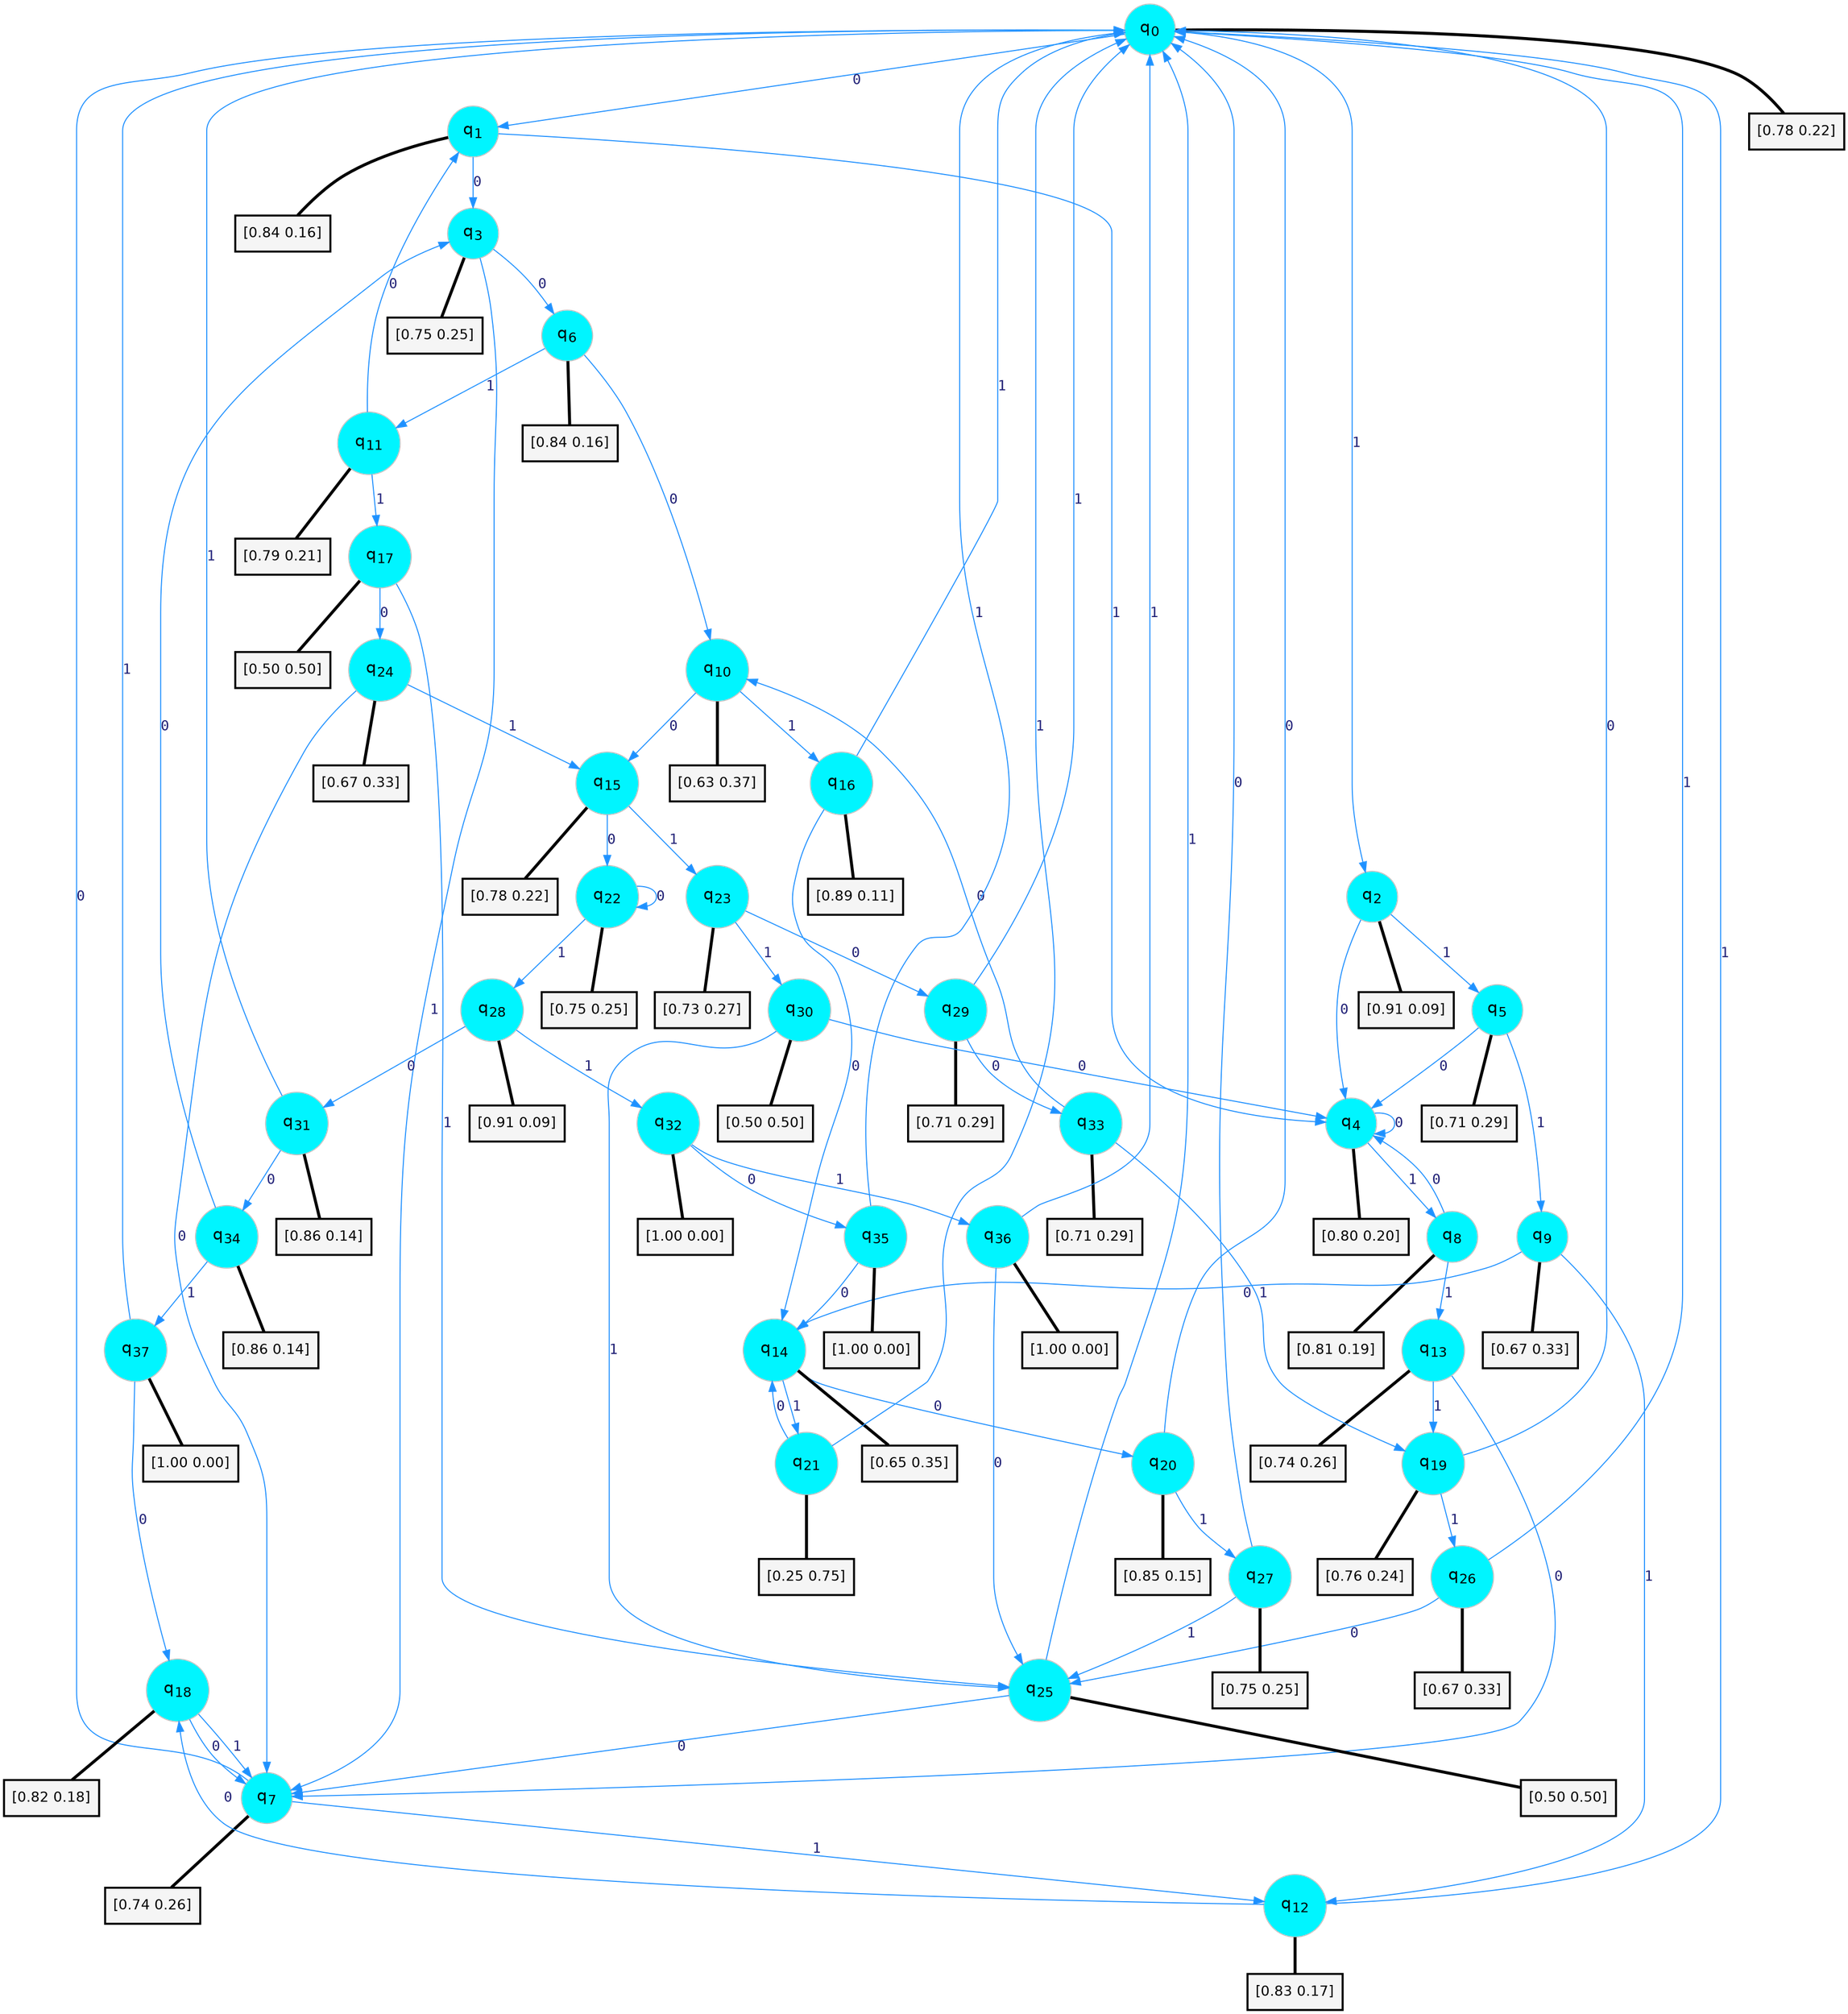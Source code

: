 digraph G {
graph [
bgcolor=transparent, dpi=300, rankdir=TD, size="40,25"];
node [
color=gray, fillcolor=turquoise1, fontcolor=black, fontname=Helvetica, fontsize=16, fontweight=bold, shape=circle, style=filled];
edge [
arrowsize=1, color=dodgerblue1, fontcolor=midnightblue, fontname=courier, fontweight=bold, penwidth=1, style=solid, weight=20];
0[label=<q<SUB>0</SUB>>];
1[label=<q<SUB>1</SUB>>];
2[label=<q<SUB>2</SUB>>];
3[label=<q<SUB>3</SUB>>];
4[label=<q<SUB>4</SUB>>];
5[label=<q<SUB>5</SUB>>];
6[label=<q<SUB>6</SUB>>];
7[label=<q<SUB>7</SUB>>];
8[label=<q<SUB>8</SUB>>];
9[label=<q<SUB>9</SUB>>];
10[label=<q<SUB>10</SUB>>];
11[label=<q<SUB>11</SUB>>];
12[label=<q<SUB>12</SUB>>];
13[label=<q<SUB>13</SUB>>];
14[label=<q<SUB>14</SUB>>];
15[label=<q<SUB>15</SUB>>];
16[label=<q<SUB>16</SUB>>];
17[label=<q<SUB>17</SUB>>];
18[label=<q<SUB>18</SUB>>];
19[label=<q<SUB>19</SUB>>];
20[label=<q<SUB>20</SUB>>];
21[label=<q<SUB>21</SUB>>];
22[label=<q<SUB>22</SUB>>];
23[label=<q<SUB>23</SUB>>];
24[label=<q<SUB>24</SUB>>];
25[label=<q<SUB>25</SUB>>];
26[label=<q<SUB>26</SUB>>];
27[label=<q<SUB>27</SUB>>];
28[label=<q<SUB>28</SUB>>];
29[label=<q<SUB>29</SUB>>];
30[label=<q<SUB>30</SUB>>];
31[label=<q<SUB>31</SUB>>];
32[label=<q<SUB>32</SUB>>];
33[label=<q<SUB>33</SUB>>];
34[label=<q<SUB>34</SUB>>];
35[label=<q<SUB>35</SUB>>];
36[label=<q<SUB>36</SUB>>];
37[label=<q<SUB>37</SUB>>];
38[label="[0.78 0.22]", shape=box,fontcolor=black, fontname=Helvetica, fontsize=14, penwidth=2, fillcolor=whitesmoke,color=black];
39[label="[0.84 0.16]", shape=box,fontcolor=black, fontname=Helvetica, fontsize=14, penwidth=2, fillcolor=whitesmoke,color=black];
40[label="[0.91 0.09]", shape=box,fontcolor=black, fontname=Helvetica, fontsize=14, penwidth=2, fillcolor=whitesmoke,color=black];
41[label="[0.75 0.25]", shape=box,fontcolor=black, fontname=Helvetica, fontsize=14, penwidth=2, fillcolor=whitesmoke,color=black];
42[label="[0.80 0.20]", shape=box,fontcolor=black, fontname=Helvetica, fontsize=14, penwidth=2, fillcolor=whitesmoke,color=black];
43[label="[0.71 0.29]", shape=box,fontcolor=black, fontname=Helvetica, fontsize=14, penwidth=2, fillcolor=whitesmoke,color=black];
44[label="[0.84 0.16]", shape=box,fontcolor=black, fontname=Helvetica, fontsize=14, penwidth=2, fillcolor=whitesmoke,color=black];
45[label="[0.74 0.26]", shape=box,fontcolor=black, fontname=Helvetica, fontsize=14, penwidth=2, fillcolor=whitesmoke,color=black];
46[label="[0.81 0.19]", shape=box,fontcolor=black, fontname=Helvetica, fontsize=14, penwidth=2, fillcolor=whitesmoke,color=black];
47[label="[0.67 0.33]", shape=box,fontcolor=black, fontname=Helvetica, fontsize=14, penwidth=2, fillcolor=whitesmoke,color=black];
48[label="[0.63 0.37]", shape=box,fontcolor=black, fontname=Helvetica, fontsize=14, penwidth=2, fillcolor=whitesmoke,color=black];
49[label="[0.79 0.21]", shape=box,fontcolor=black, fontname=Helvetica, fontsize=14, penwidth=2, fillcolor=whitesmoke,color=black];
50[label="[0.83 0.17]", shape=box,fontcolor=black, fontname=Helvetica, fontsize=14, penwidth=2, fillcolor=whitesmoke,color=black];
51[label="[0.74 0.26]", shape=box,fontcolor=black, fontname=Helvetica, fontsize=14, penwidth=2, fillcolor=whitesmoke,color=black];
52[label="[0.65 0.35]", shape=box,fontcolor=black, fontname=Helvetica, fontsize=14, penwidth=2, fillcolor=whitesmoke,color=black];
53[label="[0.78 0.22]", shape=box,fontcolor=black, fontname=Helvetica, fontsize=14, penwidth=2, fillcolor=whitesmoke,color=black];
54[label="[0.89 0.11]", shape=box,fontcolor=black, fontname=Helvetica, fontsize=14, penwidth=2, fillcolor=whitesmoke,color=black];
55[label="[0.50 0.50]", shape=box,fontcolor=black, fontname=Helvetica, fontsize=14, penwidth=2, fillcolor=whitesmoke,color=black];
56[label="[0.82 0.18]", shape=box,fontcolor=black, fontname=Helvetica, fontsize=14, penwidth=2, fillcolor=whitesmoke,color=black];
57[label="[0.76 0.24]", shape=box,fontcolor=black, fontname=Helvetica, fontsize=14, penwidth=2, fillcolor=whitesmoke,color=black];
58[label="[0.85 0.15]", shape=box,fontcolor=black, fontname=Helvetica, fontsize=14, penwidth=2, fillcolor=whitesmoke,color=black];
59[label="[0.25 0.75]", shape=box,fontcolor=black, fontname=Helvetica, fontsize=14, penwidth=2, fillcolor=whitesmoke,color=black];
60[label="[0.75 0.25]", shape=box,fontcolor=black, fontname=Helvetica, fontsize=14, penwidth=2, fillcolor=whitesmoke,color=black];
61[label="[0.73 0.27]", shape=box,fontcolor=black, fontname=Helvetica, fontsize=14, penwidth=2, fillcolor=whitesmoke,color=black];
62[label="[0.67 0.33]", shape=box,fontcolor=black, fontname=Helvetica, fontsize=14, penwidth=2, fillcolor=whitesmoke,color=black];
63[label="[0.50 0.50]", shape=box,fontcolor=black, fontname=Helvetica, fontsize=14, penwidth=2, fillcolor=whitesmoke,color=black];
64[label="[0.67 0.33]", shape=box,fontcolor=black, fontname=Helvetica, fontsize=14, penwidth=2, fillcolor=whitesmoke,color=black];
65[label="[0.75 0.25]", shape=box,fontcolor=black, fontname=Helvetica, fontsize=14, penwidth=2, fillcolor=whitesmoke,color=black];
66[label="[0.91 0.09]", shape=box,fontcolor=black, fontname=Helvetica, fontsize=14, penwidth=2, fillcolor=whitesmoke,color=black];
67[label="[0.71 0.29]", shape=box,fontcolor=black, fontname=Helvetica, fontsize=14, penwidth=2, fillcolor=whitesmoke,color=black];
68[label="[0.50 0.50]", shape=box,fontcolor=black, fontname=Helvetica, fontsize=14, penwidth=2, fillcolor=whitesmoke,color=black];
69[label="[0.86 0.14]", shape=box,fontcolor=black, fontname=Helvetica, fontsize=14, penwidth=2, fillcolor=whitesmoke,color=black];
70[label="[1.00 0.00]", shape=box,fontcolor=black, fontname=Helvetica, fontsize=14, penwidth=2, fillcolor=whitesmoke,color=black];
71[label="[0.71 0.29]", shape=box,fontcolor=black, fontname=Helvetica, fontsize=14, penwidth=2, fillcolor=whitesmoke,color=black];
72[label="[0.86 0.14]", shape=box,fontcolor=black, fontname=Helvetica, fontsize=14, penwidth=2, fillcolor=whitesmoke,color=black];
73[label="[1.00 0.00]", shape=box,fontcolor=black, fontname=Helvetica, fontsize=14, penwidth=2, fillcolor=whitesmoke,color=black];
74[label="[1.00 0.00]", shape=box,fontcolor=black, fontname=Helvetica, fontsize=14, penwidth=2, fillcolor=whitesmoke,color=black];
75[label="[1.00 0.00]", shape=box,fontcolor=black, fontname=Helvetica, fontsize=14, penwidth=2, fillcolor=whitesmoke,color=black];
0->1 [label=0];
0->2 [label=1];
0->38 [arrowhead=none, penwidth=3,color=black];
1->3 [label=0];
1->4 [label=1];
1->39 [arrowhead=none, penwidth=3,color=black];
2->4 [label=0];
2->5 [label=1];
2->40 [arrowhead=none, penwidth=3,color=black];
3->6 [label=0];
3->7 [label=1];
3->41 [arrowhead=none, penwidth=3,color=black];
4->4 [label=0];
4->8 [label=1];
4->42 [arrowhead=none, penwidth=3,color=black];
5->4 [label=0];
5->9 [label=1];
5->43 [arrowhead=none, penwidth=3,color=black];
6->10 [label=0];
6->11 [label=1];
6->44 [arrowhead=none, penwidth=3,color=black];
7->0 [label=0];
7->12 [label=1];
7->45 [arrowhead=none, penwidth=3,color=black];
8->4 [label=0];
8->13 [label=1];
8->46 [arrowhead=none, penwidth=3,color=black];
9->14 [label=0];
9->12 [label=1];
9->47 [arrowhead=none, penwidth=3,color=black];
10->15 [label=0];
10->16 [label=1];
10->48 [arrowhead=none, penwidth=3,color=black];
11->1 [label=0];
11->17 [label=1];
11->49 [arrowhead=none, penwidth=3,color=black];
12->18 [label=0];
12->0 [label=1];
12->50 [arrowhead=none, penwidth=3,color=black];
13->7 [label=0];
13->19 [label=1];
13->51 [arrowhead=none, penwidth=3,color=black];
14->20 [label=0];
14->21 [label=1];
14->52 [arrowhead=none, penwidth=3,color=black];
15->22 [label=0];
15->23 [label=1];
15->53 [arrowhead=none, penwidth=3,color=black];
16->14 [label=0];
16->0 [label=1];
16->54 [arrowhead=none, penwidth=3,color=black];
17->24 [label=0];
17->25 [label=1];
17->55 [arrowhead=none, penwidth=3,color=black];
18->7 [label=0];
18->7 [label=1];
18->56 [arrowhead=none, penwidth=3,color=black];
19->0 [label=0];
19->26 [label=1];
19->57 [arrowhead=none, penwidth=3,color=black];
20->0 [label=0];
20->27 [label=1];
20->58 [arrowhead=none, penwidth=3,color=black];
21->14 [label=0];
21->0 [label=1];
21->59 [arrowhead=none, penwidth=3,color=black];
22->22 [label=0];
22->28 [label=1];
22->60 [arrowhead=none, penwidth=3,color=black];
23->29 [label=0];
23->30 [label=1];
23->61 [arrowhead=none, penwidth=3,color=black];
24->7 [label=0];
24->15 [label=1];
24->62 [arrowhead=none, penwidth=3,color=black];
25->7 [label=0];
25->0 [label=1];
25->63 [arrowhead=none, penwidth=3,color=black];
26->25 [label=0];
26->0 [label=1];
26->64 [arrowhead=none, penwidth=3,color=black];
27->0 [label=0];
27->25 [label=1];
27->65 [arrowhead=none, penwidth=3,color=black];
28->31 [label=0];
28->32 [label=1];
28->66 [arrowhead=none, penwidth=3,color=black];
29->33 [label=0];
29->0 [label=1];
29->67 [arrowhead=none, penwidth=3,color=black];
30->4 [label=0];
30->25 [label=1];
30->68 [arrowhead=none, penwidth=3,color=black];
31->34 [label=0];
31->0 [label=1];
31->69 [arrowhead=none, penwidth=3,color=black];
32->35 [label=0];
32->36 [label=1];
32->70 [arrowhead=none, penwidth=3,color=black];
33->10 [label=0];
33->19 [label=1];
33->71 [arrowhead=none, penwidth=3,color=black];
34->3 [label=0];
34->37 [label=1];
34->72 [arrowhead=none, penwidth=3,color=black];
35->14 [label=0];
35->0 [label=1];
35->73 [arrowhead=none, penwidth=3,color=black];
36->25 [label=0];
36->0 [label=1];
36->74 [arrowhead=none, penwidth=3,color=black];
37->18 [label=0];
37->0 [label=1];
37->75 [arrowhead=none, penwidth=3,color=black];
}
